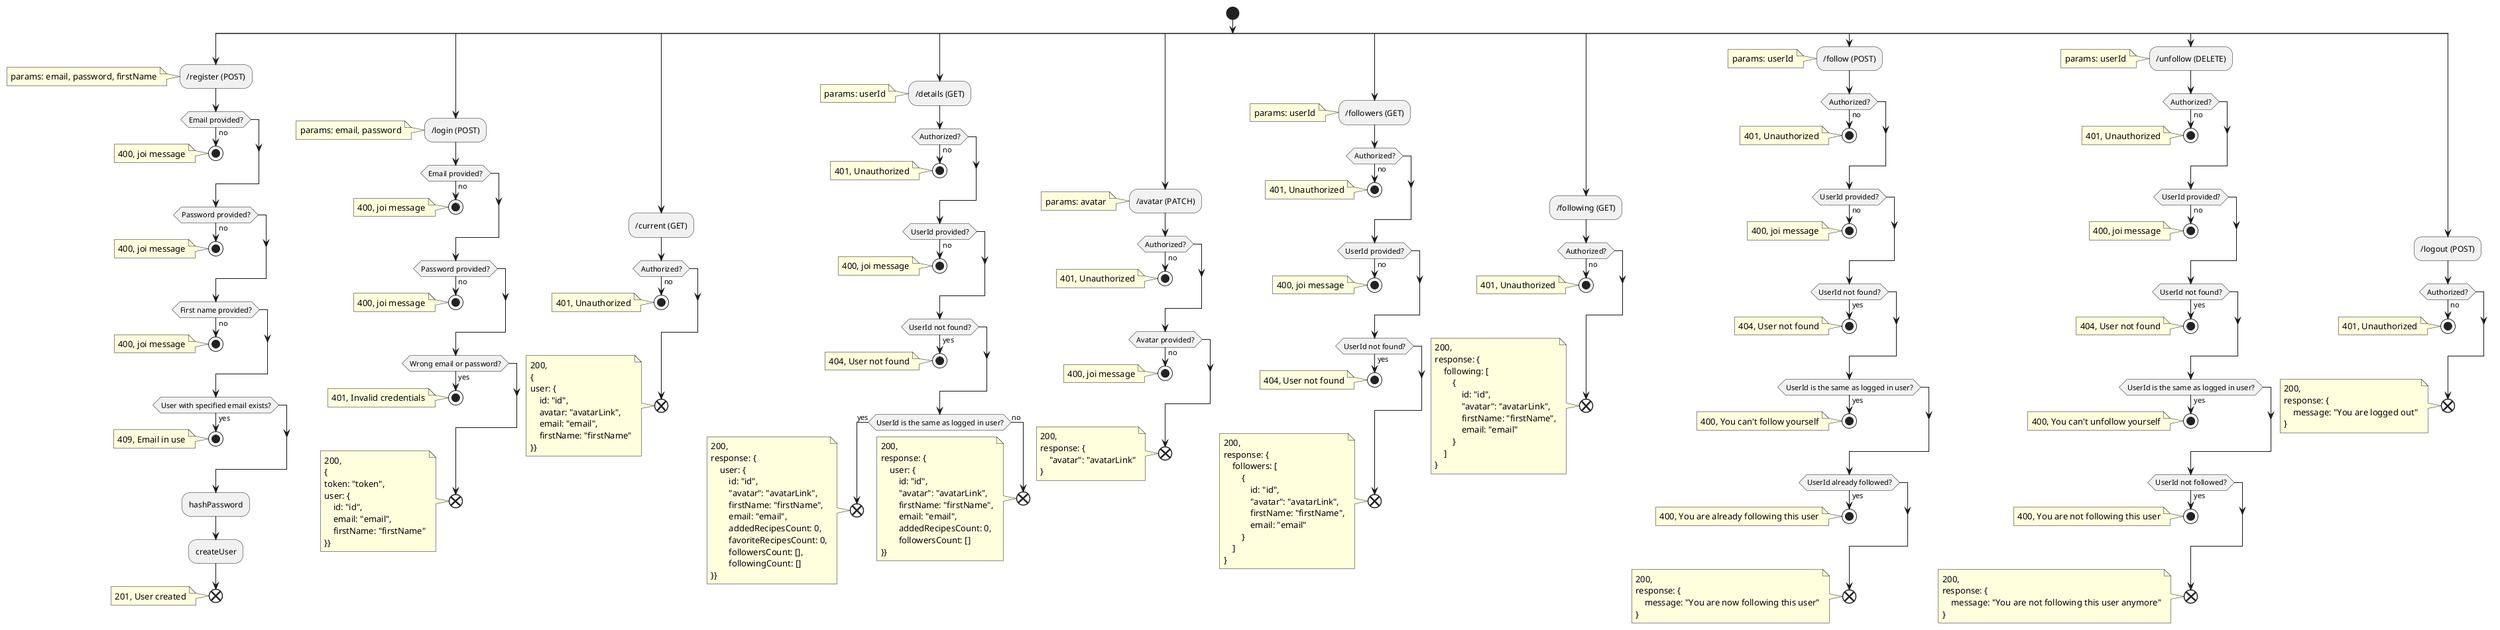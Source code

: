 @startuml users

!procedure $stop_if($param, $condition, $error, $message)
    if($param?) then ($condition)
        stop
        note left
            $error, $message
        end note
    endif
!endprocedure

!procedure $stop_if_unauthorized()
    $stop_if("Authorized", "no", "401", "Unauthorized")
!endprocedure

start

split
:/register (POST);
note left
    params: email, password, firstName
end note
$stop_if("Email provided", "no", "400", "joi message")
$stop_if("Password provided", "no", "400", "joi message")
$stop_if("First name provided", "no", "400", "joi message")
$stop_if("User with specified email exists", "yes", "409", "Email in use")
:hashPassword;
:createUser;

end
note left
    201, User created
end note

split again
:/login (POST);
note left
    params: email, password
end note
$stop_if("Email provided", "no", "400", "joi message")
$stop_if("Password provided", "no", "400", "joi message")
$stop_if("Wrong email or password", "yes", "401", "Invalid credentials")

end
note left
    200,
    {
    token: "token",
    user: {
        id: "id",
        email: "email",
        firstName: "firstName"
    }}
end note

split again
:/current (GET);
$stop_if_unauthorized()
end
note left
    200,
    {
    user: {
        id: "id",
        avatar: "avatarLink",
        email: "email",
        firstName: "firstName"
    }}
end note

split again
:/details (GET);
note left
    params: userId
end note
$stop_if_unauthorized()
$stop_if("UserId provided", "no", "400", "joi message")
$stop_if("UserId not found", "yes", "404", "User not found")
if(UserId is the same as logged in user?) then (yes)
    end
    note left
        200,
        response: {
            user: {
                id: "id",
                "avatar": "avatarLink",
                firstName: "firstName",
                email: "email",
                addedRecipesCount: 0,
                favoriteRecipesCount: 0,
                followersCount: [],
                followingCount: []
        }}
    end note
else (no)
    end
    note left
        200,
        response: {
            user: {
                id: "id",
                "avatar": "avatarLink",
                firstName: "firstName",
                email: "email",
                addedRecipesCount: 0,
                followersCount: []
        }}
    end note
endif

split again
:/avatar (PATCH);
note left
    params: avatar
end note
$stop_if_unauthorized()
$stop_if("Avatar provided", "no", "400", "joi message")
end
note left
    200,
    response: {
        "avatar": "avatarLink"
    }
end note

split again
:/followers (GET);
note left
    params: userId
end note
$stop_if_unauthorized()
$stop_if("UserId provided", "no", "400", "joi message")
$stop_if("UserId not found", "yes", "404", "User not found")
end
note left
    200,
    response: {
        followers: [
            {
                id: "id",
                "avatar": "avatarLink",
                firstName: "firstName",
                email: "email"
            }
        ]
    }
end note

split again
:/following (GET);
$stop_if_unauthorized()
end
note left
    200,
    response: {
        following: [
            {
                id: "id",
                "avatar": "avatarLink",
                firstName: "firstName",
                email: "email"
            }
        ]
    }
end note

split again
:/follow (POST);
note left
    params: userId
end note
$stop_if_unauthorized()
$stop_if("UserId provided", "no", "400", "joi message")
$stop_if("UserId not found", "yes", "404", "User not found")
$stop_if("UserId is the same as logged in user", "yes", "400", "You can't follow yourself")
$stop_if("UserId already followed", "yes", "400", "You are already following this user")

end
note left
    200,
    response: {
        message: "You are now following this user"
    }
end note

split again
:/unfollow (DELETE);
note left
    params: userId
end note
$stop_if_unauthorized()
$stop_if("UserId provided", "no", "400", "joi message")
$stop_if("UserId not found", "yes", "404", "User not found")
$stop_if("UserId is the same as logged in user", "yes", "400", "You can't unfollow yourself")
$stop_if("UserId not followed", "yes", "400", "You are not following this user")

end
note left
    200,
    response: {
        message: "You are not following this user anymore"
    }
end note

split again
:/logout (POST);
$stop_if_unauthorized()
end
note left
    200,
    response: {
        message: "You are logged out"
    }
end note

@enduml
